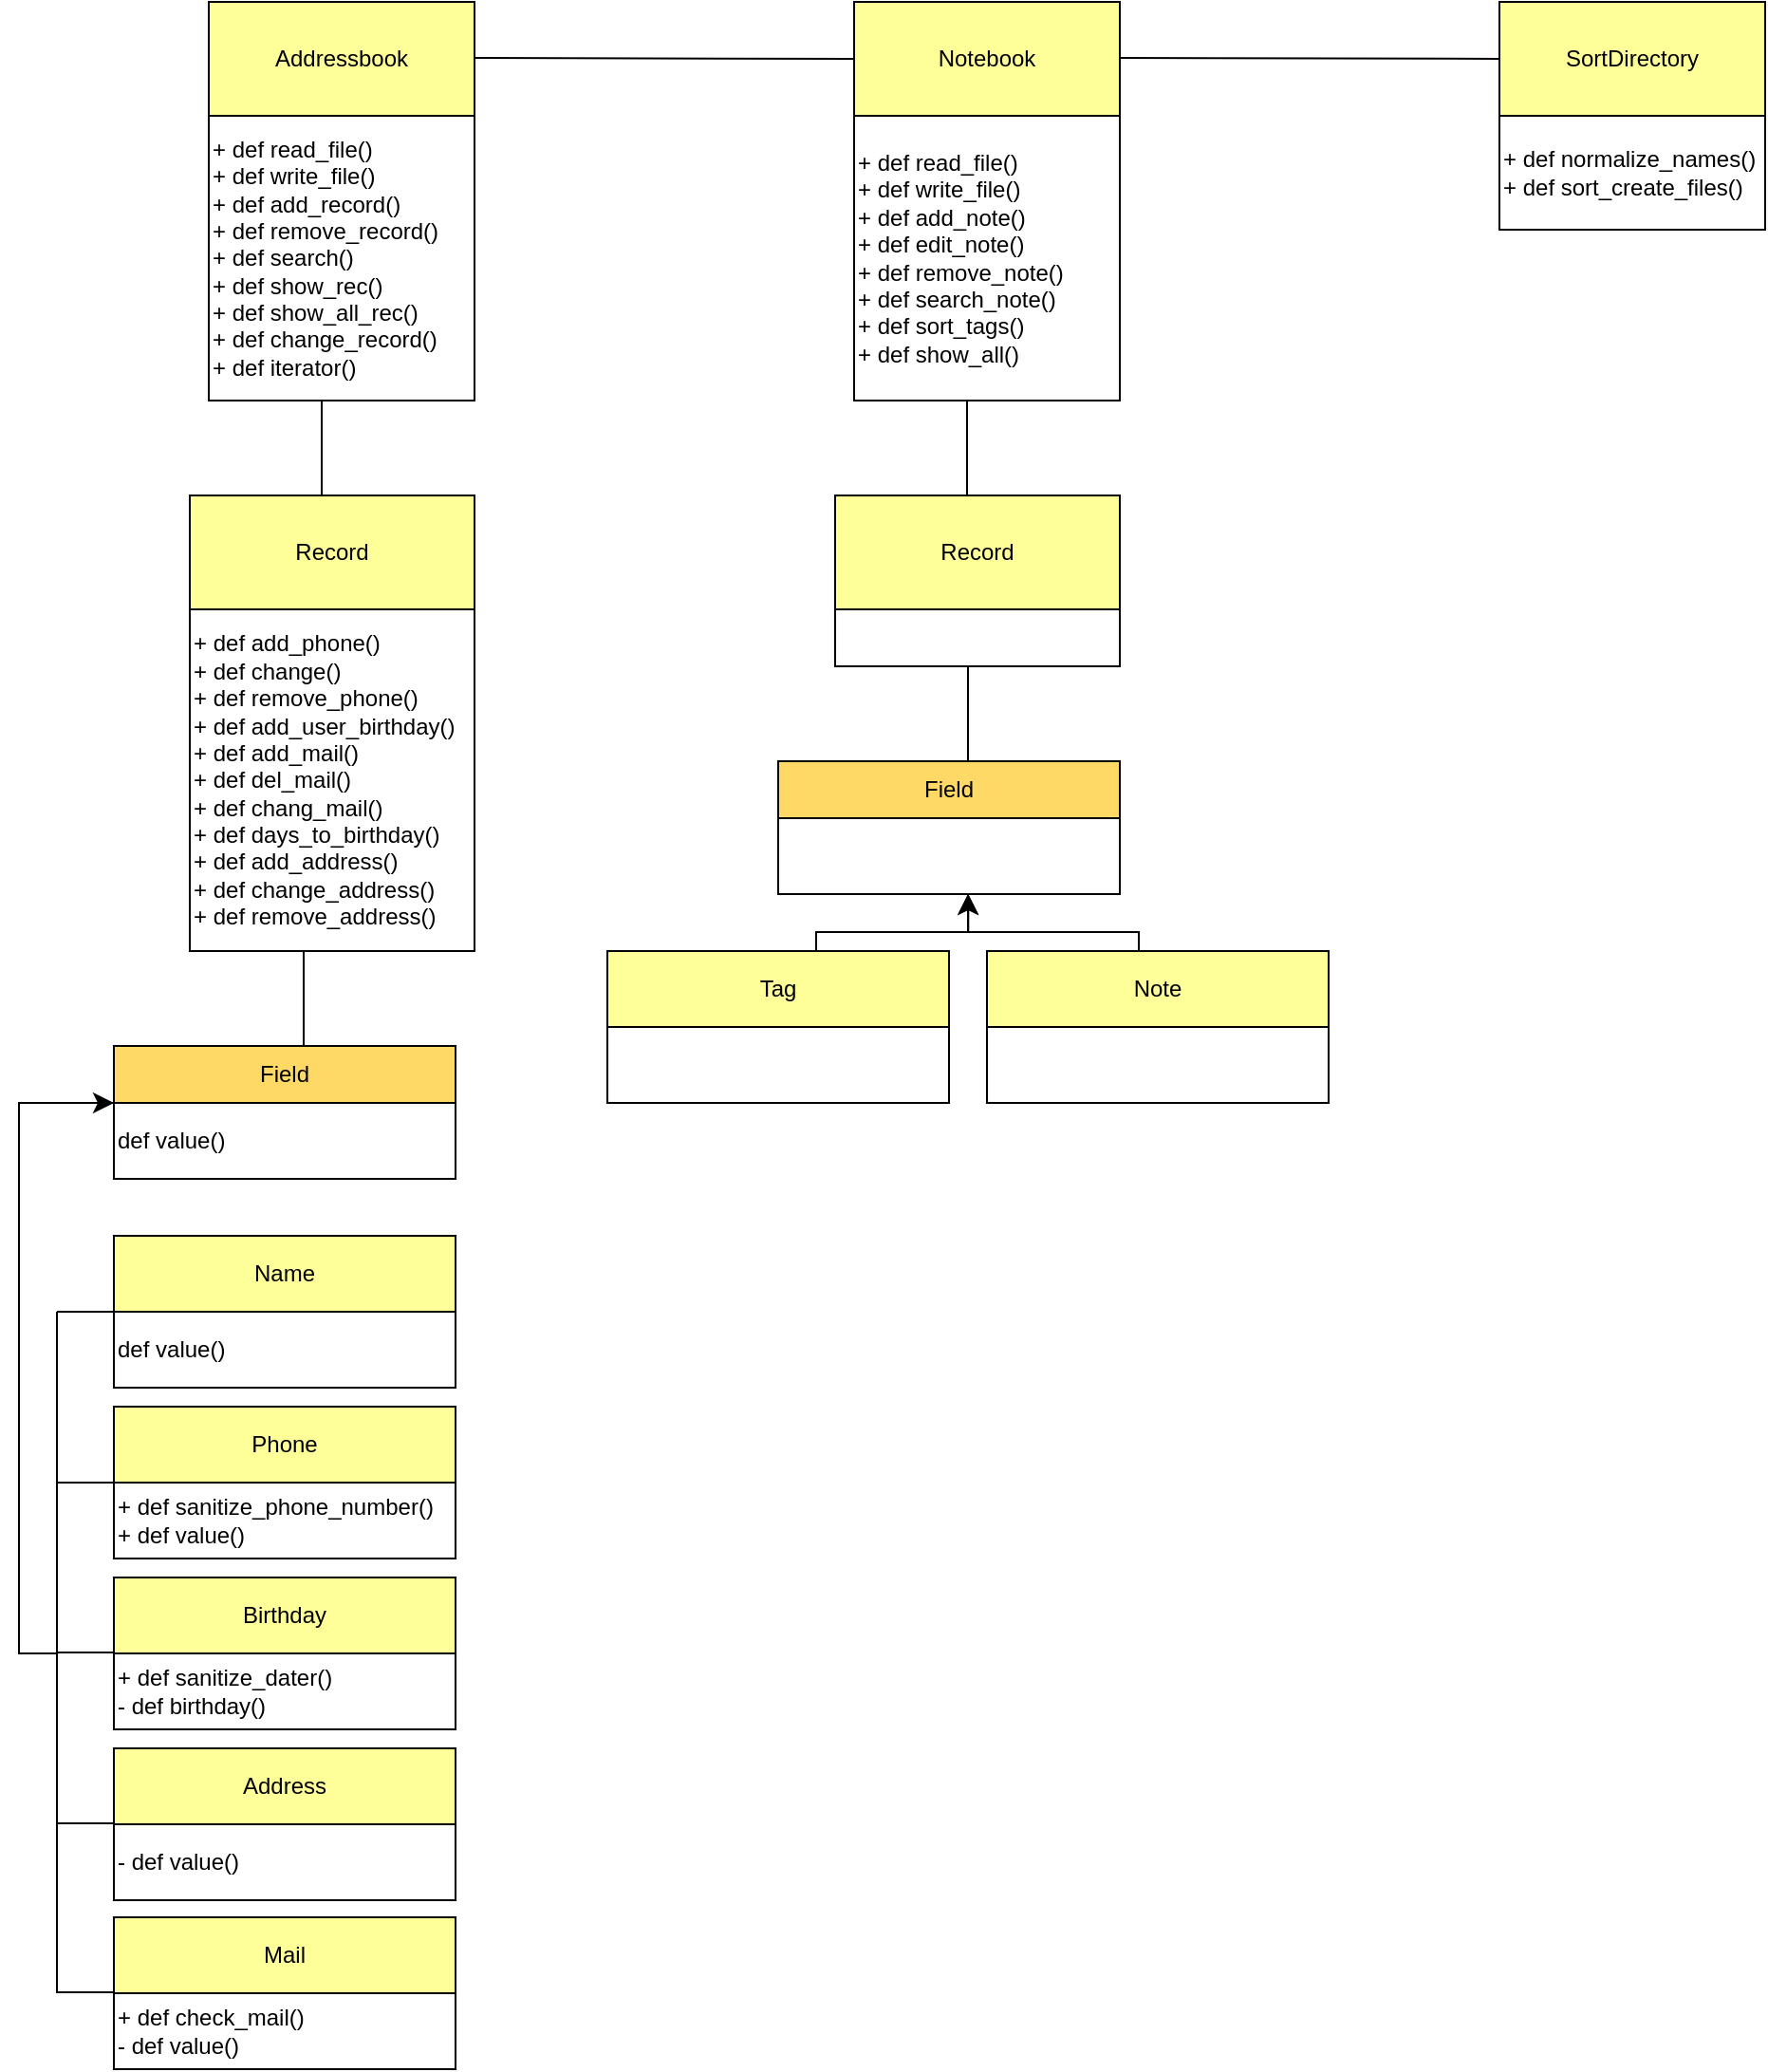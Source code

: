 <mxfile version="20.8.18" type="github">
  <diagram name="Сторінка-1" id="fbPflJ43z8gaHP_00teh">
    <mxGraphModel dx="3402" dy="1225" grid="1" gridSize="10" guides="1" tooltips="1" connect="1" arrows="1" fold="1" page="1" pageScale="1" pageWidth="827" pageHeight="1169" math="0" shadow="0">
      <root>
        <mxCell id="0" />
        <mxCell id="1" parent="0" />
        <mxCell id="lOvXd4UFA6wlcub6Zu0B-1" value="Addressbook" style="rounded=0;whiteSpace=wrap;html=1;fillColor=#FFFF99;" parent="1" vertex="1">
          <mxGeometry x="-380" y="40" width="140" height="60" as="geometry" />
        </mxCell>
        <mxCell id="lOvXd4UFA6wlcub6Zu0B-2" value="+ def read_file()&lt;br&gt;+ def write_file()&lt;br&gt;+ def add_record()&lt;br&gt;+ def remove_record()&lt;br&gt;+ def search()&lt;br&gt;+ def show_rec()&lt;br&gt;+ def show_all_rec()&lt;br&gt;+ def change_record()&lt;br&gt;+ def iterator()" style="rounded=0;whiteSpace=wrap;html=1;align=left;" parent="1" vertex="1">
          <mxGeometry x="-380" y="100" width="140" height="150" as="geometry" />
        </mxCell>
        <mxCell id="lOvXd4UFA6wlcub6Zu0B-3" value="Field" style="rounded=0;whiteSpace=wrap;html=1;fillColor=#FFD966;" parent="1" vertex="1">
          <mxGeometry x="-430" y="590" width="180" height="30" as="geometry" />
        </mxCell>
        <mxCell id="lOvXd4UFA6wlcub6Zu0B-4" value="def value()" style="rounded=0;whiteSpace=wrap;html=1;align=left;" parent="1" vertex="1">
          <mxGeometry x="-430" y="620" width="180" height="40" as="geometry" />
        </mxCell>
        <mxCell id="lOvXd4UFA6wlcub6Zu0B-5" value="Name" style="whiteSpace=wrap;html=1;align=center;rounded=0;fillColor=#FFFF99;" parent="1" vertex="1">
          <mxGeometry x="-430" y="690" width="180" height="40" as="geometry" />
        </mxCell>
        <mxCell id="lOvXd4UFA6wlcub6Zu0B-6" value="def value()" style="rounded=0;whiteSpace=wrap;html=1;align=left;" parent="1" vertex="1">
          <mxGeometry x="-430" y="730" width="180" height="40" as="geometry" />
        </mxCell>
        <mxCell id="lOvXd4UFA6wlcub6Zu0B-8" value="Phone" style="whiteSpace=wrap;html=1;align=center;rounded=0;fillColor=#FFFF99;" parent="1" vertex="1">
          <mxGeometry x="-430" y="780" width="180" height="40" as="geometry" />
        </mxCell>
        <mxCell id="lOvXd4UFA6wlcub6Zu0B-9" value="+ def sanitize_phone_number()&lt;br&gt;+ def value()" style="rounded=0;whiteSpace=wrap;html=1;align=left;" parent="1" vertex="1">
          <mxGeometry x="-430" y="820" width="180" height="40" as="geometry" />
        </mxCell>
        <mxCell id="lOvXd4UFA6wlcub6Zu0B-13" value="" style="endArrow=none;html=1;rounded=0;strokeColor=default;" parent="1" edge="1">
          <mxGeometry width="50" height="50" relative="1" as="geometry">
            <mxPoint x="-320.5" y="300" as="sourcePoint" />
            <mxPoint x="-320.5" y="250" as="targetPoint" />
          </mxGeometry>
        </mxCell>
        <mxCell id="lOvXd4UFA6wlcub6Zu0B-14" value="Record" style="rounded=0;whiteSpace=wrap;html=1;fillColor=#FFFF99;" parent="1" vertex="1">
          <mxGeometry x="-390" y="300" width="150" height="60" as="geometry" />
        </mxCell>
        <mxCell id="lOvXd4UFA6wlcub6Zu0B-15" value="+ def add_phone()&lt;br&gt;+ def change()&lt;br&gt;+ def remove_phone()&lt;br&gt;+ def add_user_birthday()&lt;br&gt;+ def add_mail()&lt;br&gt;+ def del_mail()&lt;br&gt;+ def chang_mail()&lt;br&gt;+ def days_to_birthday()&lt;br&gt;+ def add_address()&lt;br&gt;+ def change_address()&lt;br&gt;+ def remove_address()" style="rounded=0;whiteSpace=wrap;html=1;align=left;" parent="1" vertex="1">
          <mxGeometry x="-390" y="360" width="150" height="180" as="geometry" />
        </mxCell>
        <mxCell id="lOvXd4UFA6wlcub6Zu0B-16" value="Birthday" style="whiteSpace=wrap;html=1;align=center;rounded=0;fillColor=#FFFF99;" parent="1" vertex="1">
          <mxGeometry x="-430" y="870" width="180" height="40" as="geometry" />
        </mxCell>
        <mxCell id="lOvXd4UFA6wlcub6Zu0B-17" value="+ def sanitize_dater()&lt;br&gt;- def birthday()" style="rounded=0;whiteSpace=wrap;html=1;align=left;" parent="1" vertex="1">
          <mxGeometry x="-430" y="910" width="180" height="40" as="geometry" />
        </mxCell>
        <mxCell id="lOvXd4UFA6wlcub6Zu0B-18" value="Address" style="whiteSpace=wrap;html=1;align=center;rounded=0;fillColor=#FFFF99;" parent="1" vertex="1">
          <mxGeometry x="-430" y="960" width="180" height="40" as="geometry" />
        </mxCell>
        <mxCell id="lOvXd4UFA6wlcub6Zu0B-19" value="- def value()" style="rounded=0;whiteSpace=wrap;html=1;align=left;" parent="1" vertex="1">
          <mxGeometry x="-430" y="1000" width="180" height="40" as="geometry" />
        </mxCell>
        <mxCell id="lOvXd4UFA6wlcub6Zu0B-20" value="Mail" style="whiteSpace=wrap;html=1;align=center;rounded=0;fillColor=#FFFF99;" parent="1" vertex="1">
          <mxGeometry x="-430" y="1049" width="180" height="40" as="geometry" />
        </mxCell>
        <mxCell id="lOvXd4UFA6wlcub6Zu0B-21" value="+ def check_mail()&lt;br&gt;- def value()" style="rounded=0;whiteSpace=wrap;html=1;align=left;" parent="1" vertex="1">
          <mxGeometry x="-430" y="1089" width="180" height="40" as="geometry" />
        </mxCell>
        <mxCell id="lOvXd4UFA6wlcub6Zu0B-30" value="" style="endArrow=none;html=1;rounded=0;strokeColor=default;" parent="1" edge="1">
          <mxGeometry width="50" height="50" relative="1" as="geometry">
            <mxPoint x="-330" y="590" as="sourcePoint" />
            <mxPoint x="-330" y="540" as="targetPoint" />
          </mxGeometry>
        </mxCell>
        <mxCell id="lOvXd4UFA6wlcub6Zu0B-31" value="Notebook" style="rounded=0;whiteSpace=wrap;html=1;fillColor=#FFFF99;" parent="1" vertex="1">
          <mxGeometry x="-40" y="40" width="140" height="60" as="geometry" />
        </mxCell>
        <mxCell id="lOvXd4UFA6wlcub6Zu0B-32" value="+ def read_file()&lt;br&gt;+ def write_file()&lt;br&gt;+ def add_note()&lt;br&gt;+ def edit_note()&lt;br&gt;+ def remove_note()&lt;br&gt;+ def search_note()&lt;br&gt;+ def sort_tags()&lt;br&gt;+ def show_all()" style="rounded=0;whiteSpace=wrap;html=1;align=left;" parent="1" vertex="1">
          <mxGeometry x="-40" y="100" width="140" height="150" as="geometry" />
        </mxCell>
        <mxCell id="lOvXd4UFA6wlcub6Zu0B-33" value="Field" style="rounded=0;whiteSpace=wrap;html=1;fillColor=#FFD966;" parent="1" vertex="1">
          <mxGeometry x="-80" y="440" width="180" height="30" as="geometry" />
        </mxCell>
        <mxCell id="lOvXd4UFA6wlcub6Zu0B-34" value="" style="rounded=0;whiteSpace=wrap;html=1;align=left;" parent="1" vertex="1">
          <mxGeometry x="-80" y="470" width="180" height="40" as="geometry" />
        </mxCell>
        <mxCell id="lOvXd4UFA6wlcub6Zu0B-35" value="Tag" style="whiteSpace=wrap;html=1;align=center;rounded=0;fillColor=#FFFF99;" parent="1" vertex="1">
          <mxGeometry x="-170" y="540" width="180" height="40" as="geometry" />
        </mxCell>
        <mxCell id="lOvXd4UFA6wlcub6Zu0B-36" value="" style="rounded=0;whiteSpace=wrap;html=1;align=left;" parent="1" vertex="1">
          <mxGeometry x="-170" y="580" width="180" height="40" as="geometry" />
        </mxCell>
        <mxCell id="lOvXd4UFA6wlcub6Zu0B-37" value="Note" style="whiteSpace=wrap;html=1;align=center;rounded=0;fillColor=#FFFF99;" parent="1" vertex="1">
          <mxGeometry x="30" y="540" width="180" height="40" as="geometry" />
        </mxCell>
        <mxCell id="lOvXd4UFA6wlcub6Zu0B-38" value="" style="rounded=0;whiteSpace=wrap;html=1;align=left;" parent="1" vertex="1">
          <mxGeometry x="30" y="580" width="180" height="40" as="geometry" />
        </mxCell>
        <mxCell id="lOvXd4UFA6wlcub6Zu0B-39" value="" style="endArrow=none;html=1;rounded=0;strokeColor=default;" parent="1" edge="1">
          <mxGeometry width="50" height="50" relative="1" as="geometry">
            <mxPoint x="19.5" y="300" as="sourcePoint" />
            <mxPoint x="19.5" y="250" as="targetPoint" />
          </mxGeometry>
        </mxCell>
        <mxCell id="lOvXd4UFA6wlcub6Zu0B-40" value="Record" style="rounded=0;whiteSpace=wrap;html=1;fillColor=#FFFF99;" parent="1" vertex="1">
          <mxGeometry x="-50" y="300" width="150" height="60" as="geometry" />
        </mxCell>
        <mxCell id="lOvXd4UFA6wlcub6Zu0B-41" value="" style="rounded=0;whiteSpace=wrap;html=1;align=left;" parent="1" vertex="1">
          <mxGeometry x="-50" y="360" width="150" height="30" as="geometry" />
        </mxCell>
        <mxCell id="lOvXd4UFA6wlcub6Zu0B-53" value="" style="endArrow=none;html=1;rounded=0;strokeColor=default;" parent="1" edge="1">
          <mxGeometry width="50" height="50" relative="1" as="geometry">
            <mxPoint x="20" y="440" as="sourcePoint" />
            <mxPoint x="20" y="390" as="targetPoint" />
          </mxGeometry>
        </mxCell>
        <mxCell id="AUsdG49h1AJNqMzmpS4j-1" value="SortDirectory" style="rounded=0;whiteSpace=wrap;html=1;fillColor=#FFFF99;" vertex="1" parent="1">
          <mxGeometry x="300" y="40" width="140" height="60" as="geometry" />
        </mxCell>
        <mxCell id="AUsdG49h1AJNqMzmpS4j-2" value="+ def normalize_names()&lt;br&gt;+ def sort_create_files()" style="rounded=0;whiteSpace=wrap;html=1;align=left;" vertex="1" parent="1">
          <mxGeometry x="300" y="100" width="140" height="60" as="geometry" />
        </mxCell>
        <mxCell id="AUsdG49h1AJNqMzmpS4j-5" value="" style="endArrow=none;html=1;rounded=0;strokeColor=default;entryX=0;entryY=0.5;entryDx=0;entryDy=0;" edge="1" parent="1" target="lOvXd4UFA6wlcub6Zu0B-31">
          <mxGeometry width="50" height="50" relative="1" as="geometry">
            <mxPoint x="-240" y="69.47" as="sourcePoint" />
            <mxPoint x="-160" y="69.47" as="targetPoint" />
          </mxGeometry>
        </mxCell>
        <mxCell id="AUsdG49h1AJNqMzmpS4j-6" value="" style="endArrow=none;html=1;rounded=0;strokeColor=default;entryX=0;entryY=0.5;entryDx=0;entryDy=0;" edge="1" parent="1">
          <mxGeometry width="50" height="50" relative="1" as="geometry">
            <mxPoint x="100" y="69.47" as="sourcePoint" />
            <mxPoint x="300" y="70" as="targetPoint" />
          </mxGeometry>
        </mxCell>
        <mxCell id="AUsdG49h1AJNqMzmpS4j-16" value="" style="endArrow=none;html=1;rounded=0;strokeColor=default;" edge="1" parent="1">
          <mxGeometry width="50" height="50" relative="1" as="geometry">
            <mxPoint x="-460" y="620" as="sourcePoint" />
            <mxPoint x="-430" y="620" as="targetPoint" />
          </mxGeometry>
        </mxCell>
        <mxCell id="AUsdG49h1AJNqMzmpS4j-17" value="" style="endArrow=none;html=1;rounded=0;strokeColor=default;" edge="1" parent="1">
          <mxGeometry width="50" height="50" relative="1" as="geometry">
            <mxPoint x="-460" y="730" as="sourcePoint" />
            <mxPoint x="-430" y="730" as="targetPoint" />
          </mxGeometry>
        </mxCell>
        <mxCell id="AUsdG49h1AJNqMzmpS4j-18" value="" style="endArrow=none;html=1;rounded=0;strokeColor=default;" edge="1" parent="1">
          <mxGeometry width="50" height="50" relative="1" as="geometry">
            <mxPoint x="-460" y="820" as="sourcePoint" />
            <mxPoint x="-430" y="820" as="targetPoint" />
          </mxGeometry>
        </mxCell>
        <mxCell id="AUsdG49h1AJNqMzmpS4j-19" value="" style="endArrow=none;html=1;rounded=0;strokeColor=default;" edge="1" parent="1">
          <mxGeometry width="50" height="50" relative="1" as="geometry">
            <mxPoint x="-460" y="909.49" as="sourcePoint" />
            <mxPoint x="-430" y="909.49" as="targetPoint" />
          </mxGeometry>
        </mxCell>
        <mxCell id="AUsdG49h1AJNqMzmpS4j-20" value="" style="endArrow=none;html=1;rounded=0;strokeColor=default;" edge="1" parent="1">
          <mxGeometry width="50" height="50" relative="1" as="geometry">
            <mxPoint x="-460" y="999.49" as="sourcePoint" />
            <mxPoint x="-430" y="999.49" as="targetPoint" />
          </mxGeometry>
        </mxCell>
        <mxCell id="AUsdG49h1AJNqMzmpS4j-21" value="" style="endArrow=none;html=1;rounded=0;strokeColor=default;" edge="1" parent="1">
          <mxGeometry width="50" height="50" relative="1" as="geometry">
            <mxPoint x="-460" y="1088.49" as="sourcePoint" />
            <mxPoint x="-430" y="1088.49" as="targetPoint" />
          </mxGeometry>
        </mxCell>
        <mxCell id="AUsdG49h1AJNqMzmpS4j-22" value="" style="endArrow=none;html=1;rounded=0;strokeColor=default;" edge="1" parent="1">
          <mxGeometry width="50" height="50" relative="1" as="geometry">
            <mxPoint x="-460" y="730" as="sourcePoint" />
            <mxPoint x="-460" y="1089" as="targetPoint" />
          </mxGeometry>
        </mxCell>
        <mxCell id="AUsdG49h1AJNqMzmpS4j-23" value="" style="edgeStyle=elbowEdgeStyle;elbow=horizontal;endArrow=classic;html=1;curved=0;rounded=0;endSize=8;startSize=8;strokeColor=default;" edge="1" parent="1">
          <mxGeometry width="50" height="50" relative="1" as="geometry">
            <mxPoint x="-460" y="910" as="sourcePoint" />
            <mxPoint x="-430" y="620" as="targetPoint" />
            <Array as="points">
              <mxPoint x="-480" y="740" />
            </Array>
          </mxGeometry>
        </mxCell>
        <mxCell id="AUsdG49h1AJNqMzmpS4j-24" value="" style="edgeStyle=elbowEdgeStyle;elbow=vertical;endArrow=classic;html=1;curved=0;rounded=0;endSize=8;startSize=8;strokeColor=default;entryX=0.556;entryY=0.995;entryDx=0;entryDy=0;entryPerimeter=0;" edge="1" parent="1" target="lOvXd4UFA6wlcub6Zu0B-34">
          <mxGeometry width="50" height="50" relative="1" as="geometry">
            <mxPoint x="-60" y="540" as="sourcePoint" />
            <mxPoint x="15" y="510" as="targetPoint" />
            <Array as="points">
              <mxPoint x="-30" y="530" />
            </Array>
          </mxGeometry>
        </mxCell>
        <mxCell id="AUsdG49h1AJNqMzmpS4j-26" value="" style="edgeStyle=elbowEdgeStyle;elbow=vertical;endArrow=classic;html=1;curved=0;rounded=0;endSize=8;startSize=8;strokeColor=default;entryX=0.556;entryY=1;entryDx=0;entryDy=0;entryPerimeter=0;" edge="1" parent="1" target="lOvXd4UFA6wlcub6Zu0B-34">
          <mxGeometry width="50" height="50" relative="1" as="geometry">
            <mxPoint x="110" y="540" as="sourcePoint" />
            <mxPoint x="20" y="520" as="targetPoint" />
            <Array as="points">
              <mxPoint x="-26" y="530" />
            </Array>
          </mxGeometry>
        </mxCell>
      </root>
    </mxGraphModel>
  </diagram>
</mxfile>
